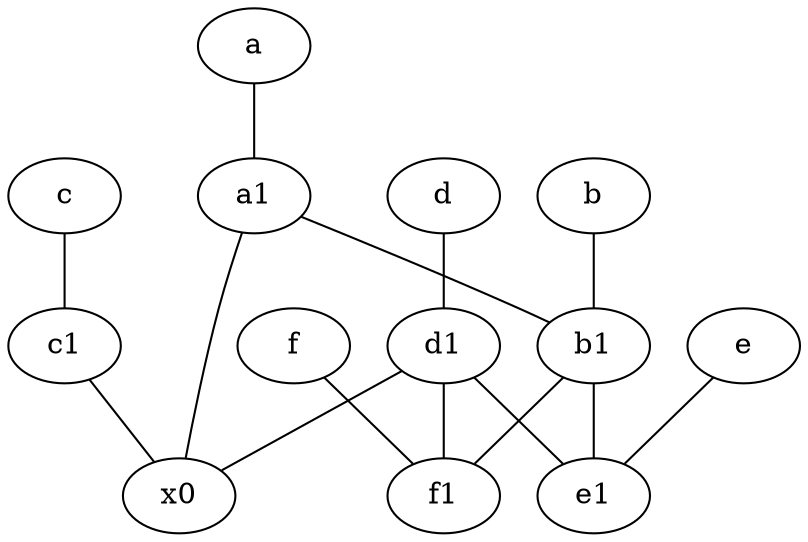 graph {
	node [labelfontsize=50]
	a1 [labelfontsize=50 pos="8,3!"]
	c1 [labelfontsize=50 pos="4.5,3!"]
	x0 [labelfontsize=50]
	b [labelfontsize=50 pos="10,4!"]
	c [labelfontsize=50 pos="4.5,2!"]
	f [labelfontsize=50 pos="3,9!"]
	e [labelfontsize=50 pos="7,9!"]
	b1 [labelfontsize=50 pos="9,4!"]
	f1 [labelfontsize=50 pos="3,8!"]
	d1 [labelfontsize=50 pos="3,5!"]
	d [labelfontsize=50 pos="2,5!"]
	a [labelfontsize=50 pos="8,2!"]
	e1 [labelfontsize=50 pos="7,7!"]
	d1 -- x0
	a1 -- b1
	b1 -- f1
	c1 -- x0
	e -- e1
	c -- c1
	f -- f1
	d1 -- e1
	a -- a1
	b1 -- e1
	d1 -- f1
	a1 -- x0
	d -- d1
	b -- b1
}
